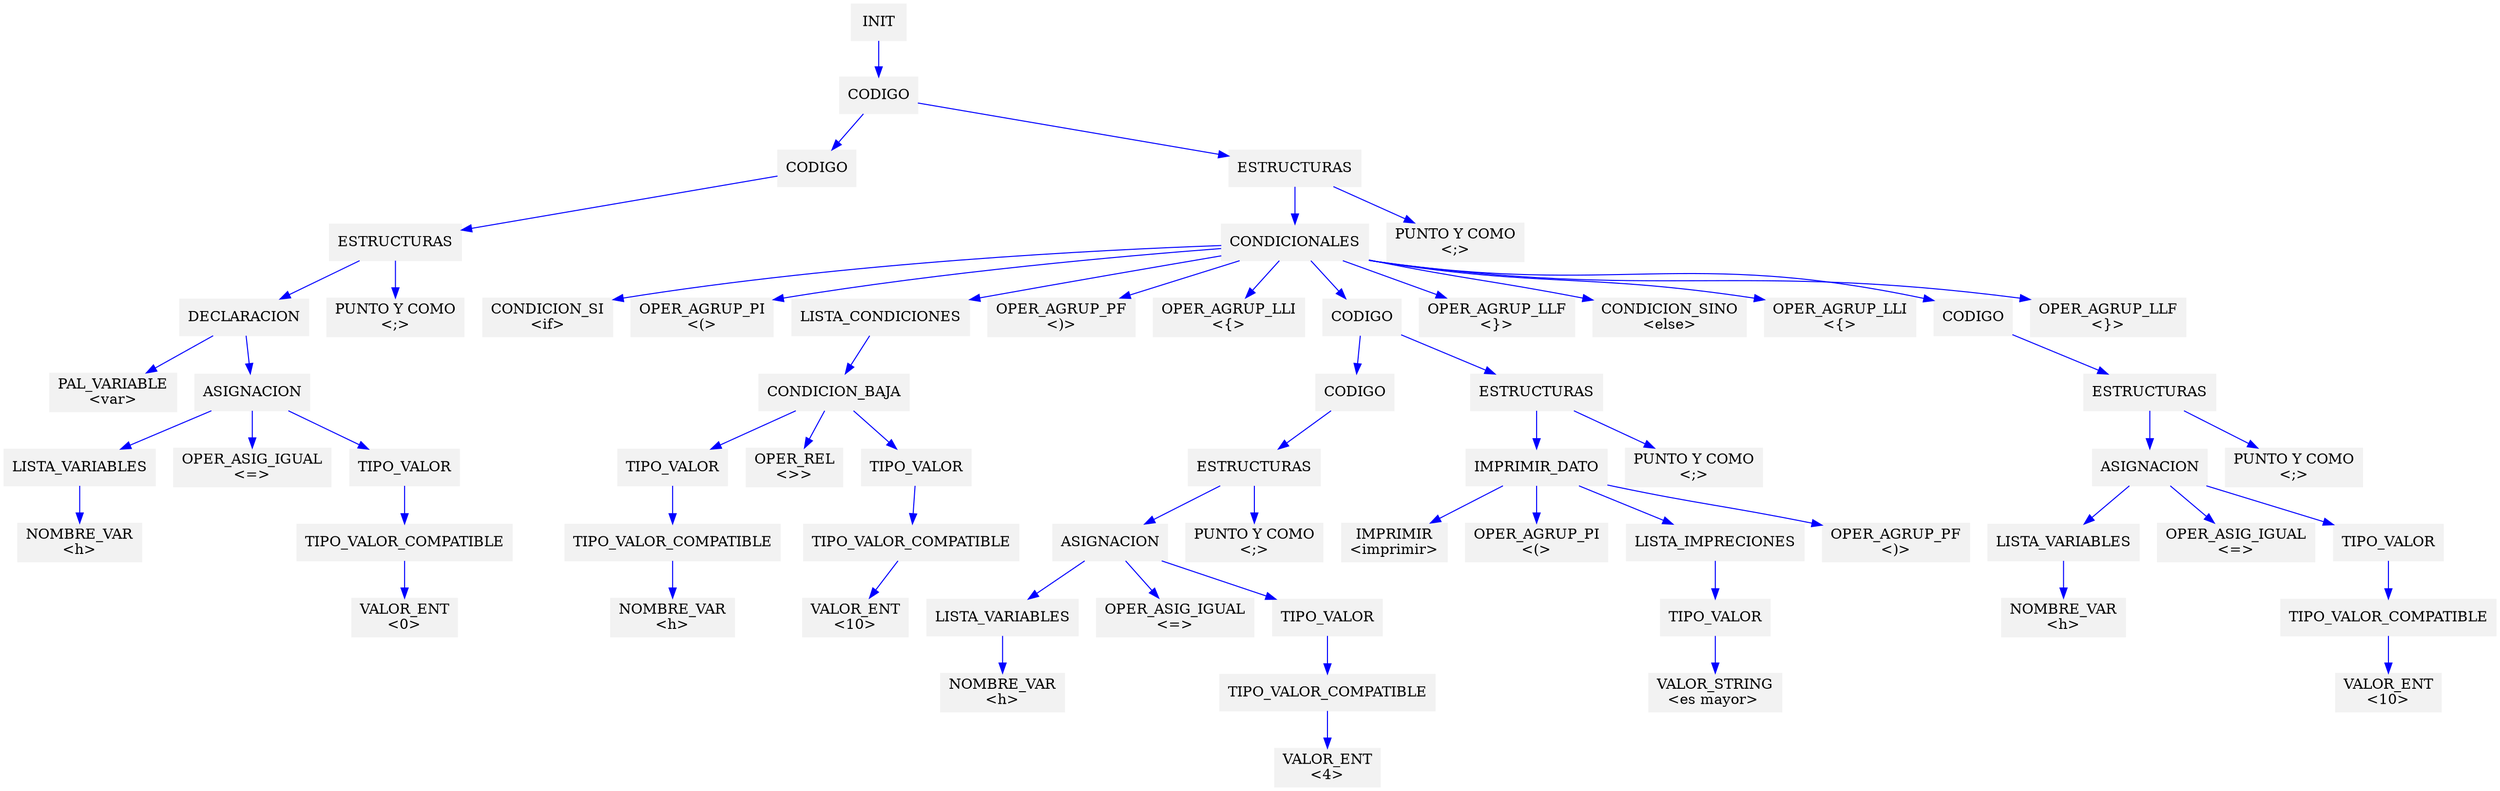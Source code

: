 digraph G {node[shape=box, style=filled, color=Gray95]; edge[color=blue];rankdir=UD 

node8[label="PAL_VARIABLE
<var>"]
node1[label="NOMBRE_VAR
<h>"]
node0[label="LISTA_VARIABLES"]
node6[label="OPER_ASIG_IGUAL
<=>"]
node3[label="VALOR_ENT
<0>"]
node2[label="TIPO_VALOR_COMPATIBLE"]
node4[label="TIPO_VALOR"]
node5[label="ASIGNACION"]
node7[label="DECLARACION"]
node10[label="PUNTO Y COMO
<;>"]
node9[label="ESTRUCTURAS"]
node11[label="CODIGO"]
node52[label="CONDICION_SI
<if>"]
node53[label="OPER_AGRUP_PI
<(>"]
node13[label="NOMBRE_VAR
<h>"]
node12[label="TIPO_VALOR_COMPATIBLE"]
node14[label="TIPO_VALOR"]
node19[label="OPER_REL
<>>"]
node16[label="VALOR_ENT
<10>"]
node15[label="TIPO_VALOR_COMPATIBLE"]
node17[label="TIPO_VALOR"]
node18[label="CONDICION_BAJA"]
node20[label="LISTA_CONDICIONES"]
node54[label="OPER_AGRUP_PF
<)>"]
node55[label="OPER_AGRUP_LLI
<{>"]
node22[label="NOMBRE_VAR
<h>"]
node21[label="LISTA_VARIABLES"]
node27[label="OPER_ASIG_IGUAL
<=>"]
node24[label="VALOR_ENT
<4>"]
node23[label="TIPO_VALOR_COMPATIBLE"]
node25[label="TIPO_VALOR"]
node26[label="ASIGNACION"]
node29[label="PUNTO Y COMO
<;>"]
node28[label="ESTRUCTURAS"]
node30[label="CODIGO"]
node35[label="IMPRIMIR
<imprimir>"]
node36[label="OPER_AGRUP_PI
<(>"]
node32[label="VALOR_STRING
<es mayor> "]
node31[label="TIPO_VALOR"]
node33[label="LISTA_IMPRECIONES"]
node37[label="OPER_AGRUP_PF
<)>"]
node34[label="IMPRIMIR_DATO"]
node39[label="PUNTO Y COMO
<;>"]
node38[label="ESTRUCTURAS"]
node40[label="CODIGO"]
node58[label="OPER_AGRUP_LLF
<}>"]
node57[label="CONDICION_SINO
<else>"]
node59[label="OPER_AGRUP_LLI
<{>"]
node42[label="NOMBRE_VAR
<h>"]
node41[label="LISTA_VARIABLES"]
node47[label="OPER_ASIG_IGUAL
<=>"]
node44[label="VALOR_ENT
<10>"]
node43[label="TIPO_VALOR_COMPATIBLE"]
node45[label="TIPO_VALOR"]
node46[label="ASIGNACION"]
node49[label="PUNTO Y COMO
<;>"]
node48[label="ESTRUCTURAS"]
node50[label="CODIGO"]
node56[label="OPER_AGRUP_LLF
<}>"]
node51[label="CONDICIONALES"]
node61[label="PUNTO Y COMO
<;>"]
node60[label="ESTRUCTURAS"]
node62[label="CODIGO"]
node63[label="INIT"]

node63->node62->node11->node9->node7->node8
node7->node5->node0->node1

node5->node6
node5->node4->node2->node3




node9->node10


node62->node60->node51->node52
node51->node53
node51->node20->node18->node14->node12->node13


node18->node19
node18->node17->node15->node16




node51->node54
node51->node55
node51->node40->node30->node28->node26->node21->node22

node26->node27
node26->node25->node23->node24



node28->node29


node40->node38->node34->node35
node34->node36
node34->node33->node31->node32


node34->node37

node38->node39


node51->node58
node51->node57
node51->node59
node51->node50->node48->node46->node41->node42

node46->node47
node46->node45->node43->node44



node48->node49


node51->node56

node60->node61




}
